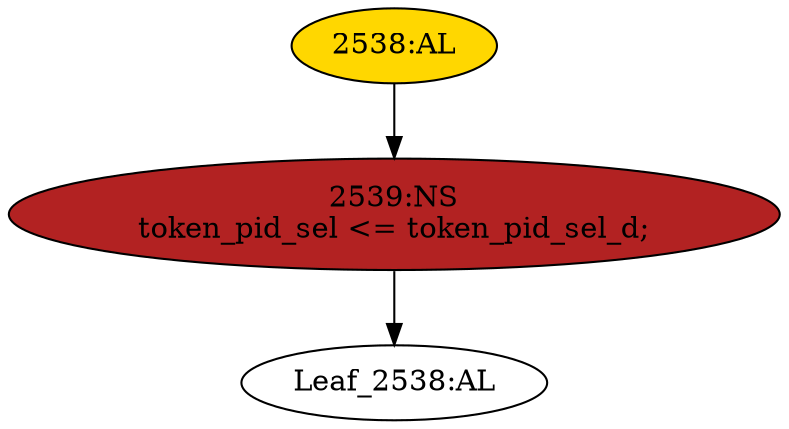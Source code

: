 strict digraph "" {
	node [label="\N"];
	"2538:AL"	 [ast="<pyverilog.vparser.ast.Always object at 0x7f13b559bc90>",
		clk_sens=True,
		fillcolor=gold,
		label="2538:AL",
		sens="['clk']",
		statements="[]",
		style=filled,
		typ=Always,
		use_var="['token_pid_sel_d']"];
	"2539:NS"	 [ast="<pyverilog.vparser.ast.NonblockingSubstitution object at 0x7f13b559bd90>",
		fillcolor=firebrick,
		label="2539:NS
token_pid_sel <= token_pid_sel_d;",
		statements="[<pyverilog.vparser.ast.NonblockingSubstitution object at 0x7f13b559bd90>]",
		style=filled,
		typ=NonblockingSubstitution];
	"2538:AL" -> "2539:NS"	 [cond="[]",
		lineno=None];
	"Leaf_2538:AL"	 [def_var="['token_pid_sel']",
		label="Leaf_2538:AL"];
	"2539:NS" -> "Leaf_2538:AL"	 [cond="[]",
		lineno=None];
}
